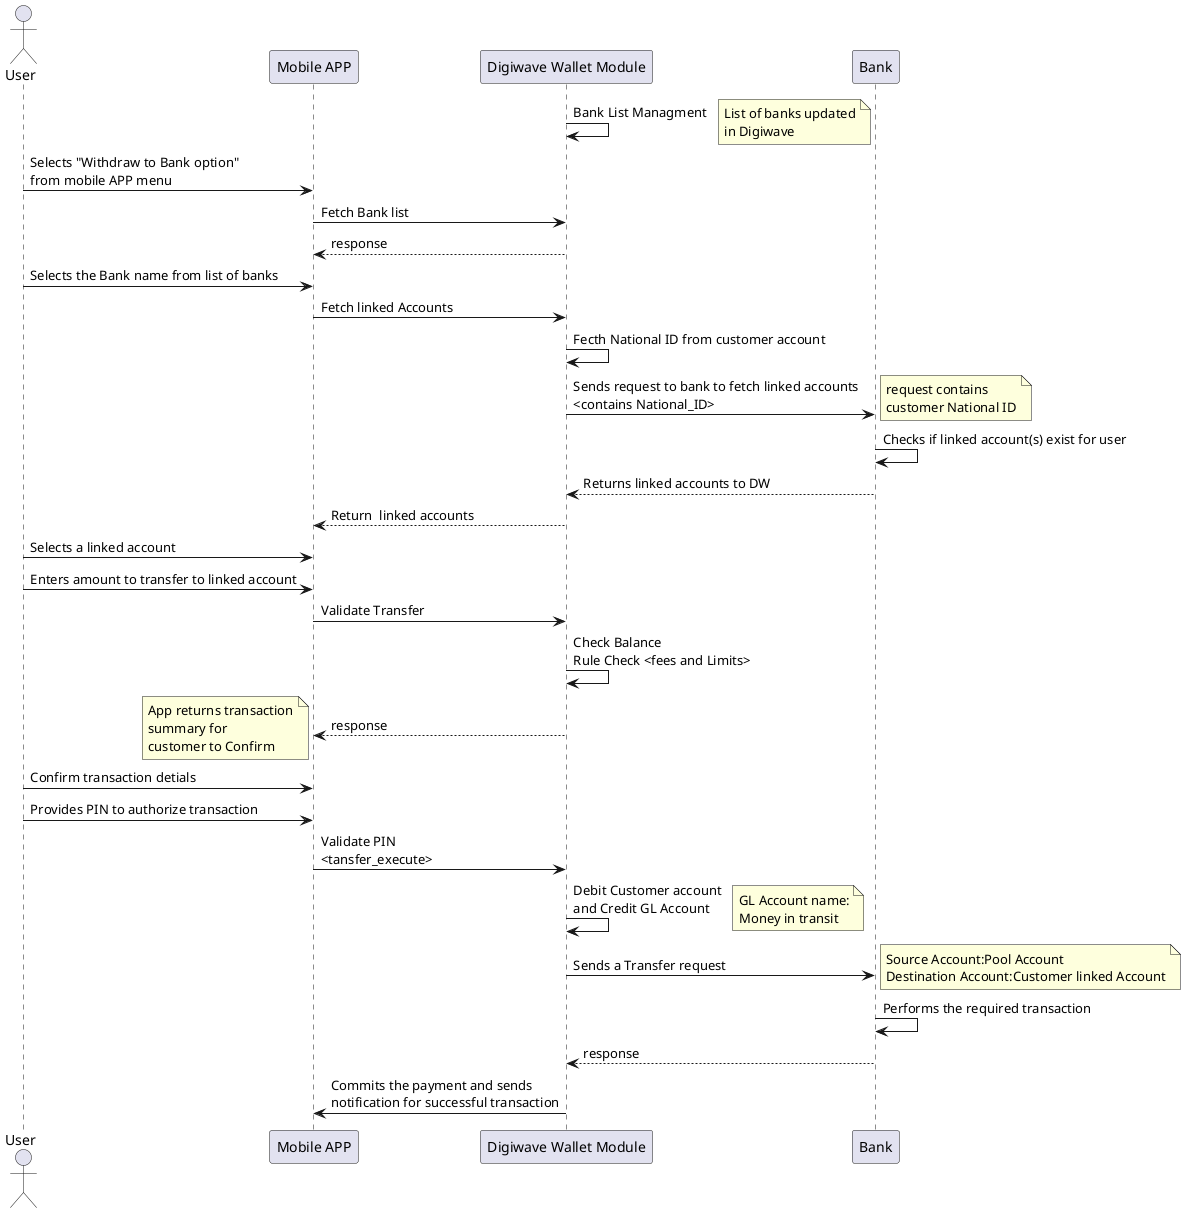 REF: Goals and Assumptions: 
https://www.google.com/url?q=https://confluence.softwaregroup.com/pages/viewpage.action?spaceKey%3DMT%26title%3DWithdrawal%2Bof%2Bmoney%2Bto%2Ba%2Bbank%2Baccount&source=gmail-imap&ust=1710361143000000&usg=AOvVaw3ef5oPTGUs1facJ6p56mTZ

Open with: Plant Text UML Editor
https://www.google.com/url?q=https://www.planttext.com/&source=gmail-imap&ust=1710361143000000&usg=AOvVaw3eTXFyJ97xcBy2-qkPM27h


USECASE: Transfer from wallet to linked Bank Account
====================================================

@startuml
actor User
participant "Mobile APP" as app
participant "Digiwave Wallet Module" as DW
participant Bank

DW -> DW: Bank List Managment
note right: List of banks updated\nin Digiwave
User -> app: Selects "Withdraw to Bank option" \nfrom mobile APP menu
app -> DW: Fetch Bank list
DW --> app: response
User -> app: Selects the Bank name from list of banks
app -> DW: Fetch linked Accounts
DW -> DW: Fecth National ID from customer account
DW -> Bank: Sends request to bank to fetch linked accounts\n<contains National_ID>
note right: request contains\ncustomer National ID 
Bank -> Bank: Checks if linked account(s) exist for user
Bank --> DW: Returns linked accounts to DW
DW --> app: Return  linked accounts
User -> app: Selects a linked account
User -> app: Enters amount to transfer to linked account
app -> DW: Validate Transfer
DW -> DW: Check Balance\nRule Check <fees and Limits>
DW --> app: response
note left:App returns transaction\nsummary for\ncustomer to Confirm
app <- User: Confirm transaction detials

User -> app: Provides PIN to authorize transaction
app -> DW: Validate PIN\n<tansfer_execute>
DW -> DW: Debit Customer account\nand Credit GL Account
note right: GL Account name:\nMoney in transit
DW -> Bank: Sends a Transfer request
note right: Source Account:Pool Account\nDestination Account:Customer linked Account
Bank -> Bank: Performs the required transaction
Bank --> DW: response
DW -> app: Commits the payment and sends \nnotification for successful transaction
@enduml

